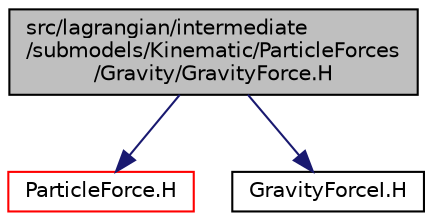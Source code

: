 digraph "src/lagrangian/intermediate/submodels/Kinematic/ParticleForces/Gravity/GravityForce.H"
{
  bgcolor="transparent";
  edge [fontname="Helvetica",fontsize="10",labelfontname="Helvetica",labelfontsize="10"];
  node [fontname="Helvetica",fontsize="10",shape=record];
  Node1 [label="src/lagrangian/intermediate\l/submodels/Kinematic/ParticleForces\l/Gravity/GravityForce.H",height=0.2,width=0.4,color="black", fillcolor="grey75", style="filled" fontcolor="black"];
  Node1 -> Node2 [color="midnightblue",fontsize="10",style="solid",fontname="Helvetica"];
  Node2 [label="ParticleForce.H",height=0.2,width=0.4,color="red",URL="$ParticleForce_8H.html"];
  Node1 -> Node3 [color="midnightblue",fontsize="10",style="solid",fontname="Helvetica"];
  Node3 [label="GravityForceI.H",height=0.2,width=0.4,color="black",URL="$GravityForceI_8H.html"];
}
